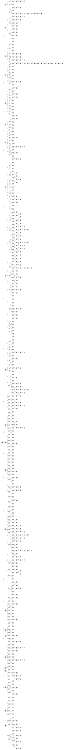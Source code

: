 digraph APTAALF {
__start0 [style = invis, shape = none, label = "", width = 0, height = 0];

rankdir=LR;
size="8,5";

s0 [style="filled", color="black", fillcolor="#ff817b" shape="circle", label="q0"];
s1 [style="filled", color="black", fillcolor="powderblue" shape="circle", label="q1"];
s2 [style="filled", color="black", fillcolor="powderblue" shape="circle", label="q2"];
s3 [style="rounded,filled", color="black", fillcolor="powderblue" shape="doublecircle", label="q3"];
s4 [style="rounded,filled", color="black", fillcolor="powderblue" shape="doublecircle", label="q4"];
s5 [style="filled", color="black", fillcolor="powderblue" shape="circle", label="q5"];
s6 [style="filled", color="black", fillcolor="powderblue" shape="circle", label="q6"];
s7 [style="rounded,filled", color="black", fillcolor="powderblue" shape="doublecircle", label="q7"];
s8 [style="rounded,filled", color="black", fillcolor="powderblue" shape="doublecircle", label="q8"];
s9 [style="rounded,filled", color="black", fillcolor="powderblue" shape="doublecircle", label="q9"];
s10 [style="rounded,filled", color="black", fillcolor="powderblue" shape="doublecircle", label="q10"];
s11 [style="rounded,filled", color="black", fillcolor="powderblue" shape="doublecircle", label="q11"];
s12 [style="filled", color="black", fillcolor="powderblue" shape="circle", label="q12"];
s13 [style="rounded,filled", color="black", fillcolor="powderblue" shape="doublecircle", label="q13"];
s14 [style="rounded,filled", color="black", fillcolor="powderblue" shape="doublecircle", label="q14"];
s15 [style="rounded,filled", color="black", fillcolor="powderblue" shape="doublecircle", label="q15"];
s16 [style="filled", color="black", fillcolor="powderblue" shape="circle", label="q16"];
s17 [style="filled", color="black", fillcolor="powderblue" shape="circle", label="q17"];
s18 [style="rounded,filled", color="black", fillcolor="powderblue" shape="doublecircle", label="q18"];
s19 [style="filled", color="black", fillcolor="powderblue" shape="circle", label="q19"];
s20 [style="filled", color="black", fillcolor="powderblue" shape="circle", label="q20"];
s21 [style="rounded,filled", color="black", fillcolor="powderblue" shape="doublecircle", label="q21"];
s22 [style="rounded,filled", color="black", fillcolor="powderblue" shape="doublecircle", label="q22"];
s23 [style="filled", color="black", fillcolor="powderblue" shape="circle", label="q23"];
s24 [style="filled", color="black", fillcolor="white" shape="circle", label="q24"];
s25 [style="filled", color="black", fillcolor="white" shape="circle", label="q25"];
s26 [style="rounded,filled", color="black", fillcolor="white" shape="doublecircle", label="q26"];
s27 [style="filled", color="black", fillcolor="white" shape="circle", label="q27"];
s28 [style="filled", color="black", fillcolor="white" shape="circle", label="q28"];
s29 [style="filled", color="black", fillcolor="white" shape="circle", label="q29"];
s30 [style="filled", color="black", fillcolor="white" shape="circle", label="q30"];
s31 [style="filled", color="black", fillcolor="white" shape="circle", label="q31"];
s32 [style="rounded,filled", color="black", fillcolor="white" shape="doublecircle", label="q32"];
s33 [style="filled", color="black", fillcolor="white" shape="circle", label="q33"];
s34 [style="filled", color="black", fillcolor="white" shape="circle", label="q34"];
s35 [style="filled", color="black", fillcolor="white" shape="circle", label="q35"];
s36 [style="filled", color="black", fillcolor="white" shape="circle", label="q36"];
s37 [style="filled", color="black", fillcolor="white" shape="circle", label="q37"];
s38 [style="filled", color="black", fillcolor="white" shape="circle", label="q38"];
s39 [style="rounded,filled", color="black", fillcolor="white" shape="doublecircle", label="q39"];
s40 [style="filled", color="black", fillcolor="white" shape="circle", label="q40"];
s41 [style="filled", color="black", fillcolor="white" shape="circle", label="q41"];
s42 [style="filled", color="black", fillcolor="white" shape="circle", label="q42"];
s43 [style="filled", color="black", fillcolor="white" shape="circle", label="q43"];
s44 [style="filled", color="black", fillcolor="white" shape="circle", label="q44"];
s45 [style="filled", color="black", fillcolor="white" shape="circle", label="q45"];
s46 [style="filled", color="black", fillcolor="white" shape="circle", label="q46"];
s47 [style="filled", color="black", fillcolor="white" shape="circle", label="q47"];
s48 [style="filled", color="black", fillcolor="white" shape="circle", label="q48"];
s49 [style="filled", color="black", fillcolor="white" shape="circle", label="q49"];
s50 [style="filled", color="black", fillcolor="white" shape="circle", label="q50"];
s51 [style="filled", color="black", fillcolor="white" shape="circle", label="q51"];
s52 [style="filled", color="black", fillcolor="white" shape="circle", label="q52"];
s53 [style="filled", color="black", fillcolor="white" shape="circle", label="q53"];
s54 [style="filled", color="black", fillcolor="white" shape="circle", label="q54"];
s55 [style="filled", color="black", fillcolor="white" shape="circle", label="q55"];
s56 [style="filled", color="black", fillcolor="white" shape="circle", label="q56"];
s57 [style="filled", color="black", fillcolor="white" shape="circle", label="q57"];
s58 [style="filled", color="black", fillcolor="white" shape="circle", label="q58"];
s59 [style="filled", color="black", fillcolor="white" shape="circle", label="q59"];
s60 [style="rounded,filled", color="black", fillcolor="white" shape="doublecircle", label="q60"];
s61 [style="filled", color="black", fillcolor="white" shape="circle", label="q61"];
s62 [style="filled", color="black", fillcolor="white" shape="circle", label="q62"];
s63 [style="filled", color="black", fillcolor="white" shape="circle", label="q63"];
s64 [style="filled", color="black", fillcolor="white" shape="circle", label="q64"];
s65 [style="filled", color="black", fillcolor="white" shape="circle", label="q65"];
s66 [style="filled", color="black", fillcolor="white" shape="circle", label="q66"];
s67 [style="filled", color="black", fillcolor="white" shape="circle", label="q67"];
s68 [style="filled", color="black", fillcolor="white" shape="circle", label="q68"];
s69 [style="filled", color="black", fillcolor="white" shape="circle", label="q69"];
s70 [style="filled", color="black", fillcolor="white" shape="circle", label="q70"];
s71 [style="filled", color="black", fillcolor="white" shape="circle", label="q71"];
s72 [style="filled", color="black", fillcolor="white" shape="circle", label="q72"];
s73 [style="filled", color="black", fillcolor="white" shape="circle", label="q73"];
s74 [style="filled", color="black", fillcolor="white" shape="circle", label="q74"];
s75 [style="filled", color="black", fillcolor="white" shape="circle", label="q75"];
s76 [style="rounded,filled", color="black", fillcolor="white" shape="doublecircle", label="q76"];
s77 [style="rounded,filled", color="black", fillcolor="white" shape="doublecircle", label="q77"];
s78 [style="filled", color="black", fillcolor="white" shape="circle", label="q78"];
s79 [style="filled", color="black", fillcolor="white" shape="circle", label="q79"];
s80 [style="rounded,filled", color="black", fillcolor="white" shape="doublecircle", label="q80"];
s81 [style="rounded,filled", color="black", fillcolor="white" shape="doublecircle", label="q81"];
s82 [style="filled", color="black", fillcolor="white" shape="circle", label="q82"];
s83 [style="filled", color="black", fillcolor="white" shape="circle", label="q83"];
s84 [style="rounded,filled", color="black", fillcolor="white" shape="doublecircle", label="q84"];
s85 [style="rounded,filled", color="black", fillcolor="white" shape="doublecircle", label="q85"];
s86 [style="filled", color="black", fillcolor="white" shape="circle", label="q86"];
s87 [style="filled", color="black", fillcolor="white" shape="circle", label="q87"];
s88 [style="rounded,filled", color="black", fillcolor="white" shape="doublecircle", label="q88"];
s89 [style="rounded,filled", color="black", fillcolor="white" shape="doublecircle", label="q89"];
s90 [style="filled", color="black", fillcolor="white" shape="circle", label="q90"];
s91 [style="filled", color="black", fillcolor="white" shape="circle", label="q91"];
s92 [style="filled", color="black", fillcolor="white" shape="circle", label="q92"];
s93 [style="filled", color="black", fillcolor="white" shape="circle", label="q93"];
s94 [style="filled", color="black", fillcolor="white" shape="circle", label="q94"];
s95 [style="filled", color="black", fillcolor="white" shape="circle", label="q95"];
s96 [style="filled", color="black", fillcolor="white" shape="circle", label="q96"];
s97 [style="rounded,filled", color="black", fillcolor="white" shape="doublecircle", label="q97"];
s98 [style="filled", color="black", fillcolor="white" shape="circle", label="q98"];
s99 [style="filled", color="black", fillcolor="white" shape="circle", label="q99"];
s100 [style="rounded,filled", color="black", fillcolor="white" shape="doublecircle", label="q100"];
s101 [style="rounded,filled", color="black", fillcolor="white" shape="doublecircle", label="q101"];
s102 [style="filled", color="black", fillcolor="white" shape="circle", label="q102"];
s103 [style="filled", color="black", fillcolor="white" shape="circle", label="q103"];
s104 [style="filled", color="black", fillcolor="white" shape="circle", label="q104"];
s105 [style="rounded,filled", color="black", fillcolor="white" shape="doublecircle", label="q105"];
s106 [style="rounded,filled", color="black", fillcolor="white" shape="doublecircle", label="q106"];
s107 [style="filled", color="black", fillcolor="white" shape="circle", label="q107"];
s108 [style="filled", color="black", fillcolor="white" shape="circle", label="q108"];
s109 [style="filled", color="black", fillcolor="white" shape="circle", label="q109"];
s110 [style="filled", color="black", fillcolor="white" shape="circle", label="q110"];
s111 [style="filled", color="black", fillcolor="white" shape="circle", label="q111"];
s112 [style="filled", color="black", fillcolor="white" shape="circle", label="q112"];
s113 [style="filled", color="black", fillcolor="white" shape="circle", label="q113"];
s114 [style="filled", color="black", fillcolor="white" shape="circle", label="q114"];
s115 [style="filled", color="black", fillcolor="white" shape="circle", label="q115"];
s116 [style="filled", color="black", fillcolor="white" shape="circle", label="q116"];
s117 [style="filled", color="black", fillcolor="white" shape="circle", label="q117"];
s118 [style="filled", color="black", fillcolor="white" shape="circle", label="q118"];
s119 [style="filled", color="black", fillcolor="white" shape="circle", label="q119"];
s120 [style="filled", color="black", fillcolor="white" shape="circle", label="q120"];
s121 [style="filled", color="black", fillcolor="white" shape="circle", label="q121"];
s122 [style="filled", color="black", fillcolor="white" shape="circle", label="q122"];
s123 [style="filled", color="black", fillcolor="white" shape="circle", label="q123"];
s124 [style="rounded,filled", color="black", fillcolor="white" shape="doublecircle", label="q124"];
s125 [style="filled", color="black", fillcolor="white" shape="circle", label="q125"];
s126 [style="filled", color="black", fillcolor="white" shape="circle", label="q126"];
s127 [style="rounded,filled", color="black", fillcolor="white" shape="doublecircle", label="q127"];
s128 [style="filled", color="black", fillcolor="white" shape="circle", label="q128"];
s129 [style="filled", color="black", fillcolor="white" shape="circle", label="q129"];
s130 [style="rounded,filled", color="black", fillcolor="white" shape="doublecircle", label="q130"];
s131 [style="rounded,filled", color="black", fillcolor="white" shape="doublecircle", label="q131"];
s132 [style="filled", color="black", fillcolor="white" shape="circle", label="q132"];
s133 [style="filled", color="black", fillcolor="white" shape="circle", label="q133"];
s134 [style="filled", color="black", fillcolor="white" shape="circle", label="q134"];
s135 [style="filled", color="black", fillcolor="white" shape="circle", label="q135"];
s136 [style="filled", color="black", fillcolor="white" shape="circle", label="q136"];
s137 [style="filled", color="black", fillcolor="white" shape="circle", label="q137"];
s138 [style="rounded,filled", color="black", fillcolor="white" shape="doublecircle", label="q138"];
s139 [style="rounded,filled", color="black", fillcolor="white" shape="doublecircle", label="q139"];
s140 [style="rounded,filled", color="black", fillcolor="white" shape="doublecircle", label="q140"];
s141 [style="filled", color="black", fillcolor="white" shape="circle", label="q141"];
s142 [style="filled", color="black", fillcolor="white" shape="circle", label="q142"];
s143 [style="filled", color="black", fillcolor="white" shape="circle", label="q143"];
s144 [style="rounded,filled", color="black", fillcolor="white" shape="doublecircle", label="q144"];
s145 [style="rounded,filled", color="black", fillcolor="white" shape="doublecircle", label="q145"];
s146 [style="filled", color="black", fillcolor="white" shape="circle", label="q146"];
s147 [style="filled", color="black", fillcolor="white" shape="circle", label="q147"];
s148 [style="filled", color="black", fillcolor="white" shape="circle", label="q148"];
s149 [style="filled", color="black", fillcolor="white" shape="circle", label="q149"];
s150 [style="rounded,filled", color="black", fillcolor="white" shape="doublecircle", label="q150"];
s151 [style="filled", color="black", fillcolor="white" shape="circle", label="q151"];
s152 [style="filled", color="black", fillcolor="white" shape="circle", label="q152"];
s153 [style="filled", color="black", fillcolor="white" shape="circle", label="q153"];
s154 [style="filled", color="black", fillcolor="white" shape="circle", label="q154"];
s155 [style="filled", color="black", fillcolor="white" shape="circle", label="q155"];
s156 [style="filled", color="black", fillcolor="white" shape="circle", label="q156"];
s157 [style="filled", color="black", fillcolor="white" shape="circle", label="q157"];
s158 [style="filled", color="black", fillcolor="white" shape="circle", label="q158"];
s159 [style="filled", color="black", fillcolor="white" shape="circle", label="q159"];
s160 [style="filled", color="black", fillcolor="white" shape="circle", label="q160"];
s161 [style="filled", color="black", fillcolor="white" shape="circle", label="q161"];
s162 [style="filled", color="black", fillcolor="white" shape="circle", label="q162"];
s163 [style="filled", color="black", fillcolor="white" shape="circle", label="q163"];
s164 [style="filled", color="black", fillcolor="white" shape="circle", label="q164"];
s165 [style="filled", color="black", fillcolor="white" shape="circle", label="q165"];
s166 [style="filled", color="black", fillcolor="white" shape="circle", label="q166"];
s167 [style="filled", color="black", fillcolor="white" shape="circle", label="q167"];
s168 [style="filled", color="black", fillcolor="white" shape="circle", label="q168"];
s169 [style="rounded,filled", color="black", fillcolor="white" shape="doublecircle", label="q169"];
s170 [style="rounded,filled", color="black", fillcolor="white" shape="doublecircle", label="q170"];
s171 [style="filled", color="black", fillcolor="white" shape="circle", label="q171"];
s172 [style="rounded,filled", color="black", fillcolor="white" shape="doublecircle", label="q172"];
s173 [style="filled", color="black", fillcolor="white" shape="circle", label="q173"];
s174 [style="rounded,filled", color="black", fillcolor="white" shape="doublecircle", label="q174"];
s175 [style="rounded,filled", color="black", fillcolor="white" shape="doublecircle", label="q175"];
s176 [style="filled", color="black", fillcolor="white" shape="circle", label="q176"];
s177 [style="filled", color="black", fillcolor="white" shape="circle", label="q177"];
s178 [style="filled", color="black", fillcolor="white" shape="circle", label="q178"];
s179 [style="rounded,filled", color="black", fillcolor="white" shape="doublecircle", label="q179"];
s180 [style="rounded,filled", color="black", fillcolor="white" shape="doublecircle", label="q180"];
s181 [style="rounded,filled", color="black", fillcolor="white" shape="doublecircle", label="q181"];
s182 [style="rounded,filled", color="black", fillcolor="white" shape="doublecircle", label="q182"];
s183 [style="rounded,filled", color="black", fillcolor="white" shape="doublecircle", label="q183"];
s184 [style="rounded,filled", color="black", fillcolor="white" shape="doublecircle", label="q184"];
s185 [style="rounded,filled", color="black", fillcolor="white" shape="doublecircle", label="q185"];
s186 [style="filled", color="black", fillcolor="white" shape="circle", label="q186"];
s187 [style="filled", color="black", fillcolor="white" shape="circle", label="q187"];
s188 [style="filled", color="black", fillcolor="white" shape="circle", label="q188"];
s189 [style="filled", color="black", fillcolor="white" shape="circle", label="q189"];
s190 [style="filled", color="black", fillcolor="white" shape="circle", label="q190"];
s191 [style="filled", color="black", fillcolor="white" shape="circle", label="q191"];
s192 [style="filled", color="black", fillcolor="white" shape="circle", label="q192"];
s193 [style="filled", color="black", fillcolor="white" shape="circle", label="q193"];
s194 [style="filled", color="black", fillcolor="white" shape="circle", label="q194"];
s195 [style="filled", color="black", fillcolor="white" shape="circle", label="q195"];
s196 [style="filled", color="black", fillcolor="white" shape="circle", label="q196"];
s197 [style="filled", color="black", fillcolor="white" shape="circle", label="q197"];
s198 [style="filled", color="black", fillcolor="white" shape="circle", label="q198"];
s199 [style="filled", color="black", fillcolor="white" shape="circle", label="q199"];
s200 [style="filled", color="black", fillcolor="white" shape="circle", label="q200"];
s201 [style="filled", color="black", fillcolor="white" shape="circle", label="q201"];
s202 [style="filled", color="black", fillcolor="white" shape="circle", label="q202"];
s203 [style="filled", color="black", fillcolor="white" shape="circle", label="q203"];
s204 [style="filled", color="black", fillcolor="white" shape="circle", label="q204"];
s205 [style="filled", color="black", fillcolor="white" shape="circle", label="q205"];
s206 [style="filled", color="black", fillcolor="white" shape="circle", label="q206"];
s207 [style="filled", color="black", fillcolor="white" shape="circle", label="q207"];
s208 [style="filled", color="black", fillcolor="white" shape="circle", label="q208"];
s209 [style="filled", color="black", fillcolor="white" shape="circle", label="q209"];
s210 [style="filled", color="black", fillcolor="white" shape="circle", label="q210"];
s211 [style="filled", color="black", fillcolor="white" shape="circle", label="q211"];
s212 [style="filled", color="black", fillcolor="white" shape="circle", label="q212"];
s213 [style="filled", color="black", fillcolor="white" shape="circle", label="q213"];
s214 [style="filled", color="black", fillcolor="white" shape="circle", label="q214"];
s215 [style="filled", color="black", fillcolor="white" shape="circle", label="q215"];
s216 [style="filled", color="black", fillcolor="white" shape="circle", label="q216"];
s217 [style="filled", color="black", fillcolor="white" shape="circle", label="q217"];
s218 [style="filled", color="black", fillcolor="white" shape="circle", label="q218"];
s219 [style="filled", color="black", fillcolor="white" shape="circle", label="q219"];
s220 [style="filled", color="black", fillcolor="white" shape="circle", label="q220"];
s221 [style="filled", color="black", fillcolor="white" shape="circle", label="q221"];
s222 [style="filled", color="black", fillcolor="white" shape="circle", label="q222"];
s223 [style="filled", color="black", fillcolor="white" shape="circle", label="q223"];
s224 [style="filled", color="black", fillcolor="white" shape="circle", label="q224"];
s225 [style="filled", color="black", fillcolor="white" shape="circle", label="q225"];
s226 [style="filled", color="black", fillcolor="white" shape="circle", label="q226"];
s227 [style="filled", color="black", fillcolor="white" shape="circle", label="q227"];
s228 [style="filled", color="black", fillcolor="white" shape="circle", label="q228"];
s229 [style="filled", color="black", fillcolor="white" shape="circle", label="q229"];
s230 [style="filled", color="black", fillcolor="white" shape="circle", label="q230"];
s231 [style="filled", color="black", fillcolor="white" shape="circle", label="q231"];
s232 [style="filled", color="black", fillcolor="white" shape="circle", label="q232"];
s233 [style="filled", color="black", fillcolor="white" shape="circle", label="q233"];
s234 [style="filled", color="black", fillcolor="white" shape="circle", label="q234"];
s235 [style="filled", color="black", fillcolor="white" shape="circle", label="q235"];
s236 [style="filled", color="black", fillcolor="white" shape="circle", label="q236"];
s237 [style="filled", color="black", fillcolor="white" shape="circle", label="q237"];
s238 [style="filled", color="black", fillcolor="white" shape="circle", label="q238"];
s239 [style="filled", color="black", fillcolor="white" shape="circle", label="q239"];
s240 [style="filled", color="black", fillcolor="white" shape="circle", label="q240"];
s241 [style="filled", color="black", fillcolor="white" shape="circle", label="q241"];
s242 [style="filled", color="black", fillcolor="white" shape="circle", label="q242"];
s243 [style="filled", color="black", fillcolor="white" shape="circle", label="q243"];
s244 [style="filled", color="black", fillcolor="white" shape="circle", label="q244"];
s245 [style="filled", color="black", fillcolor="white" shape="circle", label="q245"];
s246 [style="filled", color="black", fillcolor="white" shape="circle", label="q246"];
s247 [style="filled", color="black", fillcolor="white" shape="circle", label="q247"];
s248 [style="filled", color="black", fillcolor="white" shape="circle", label="q248"];
s249 [style="filled", color="black", fillcolor="white" shape="circle", label="q249"];
s250 [style="filled", color="black", fillcolor="white" shape="circle", label="q250"];
s251 [style="filled", color="black", fillcolor="white" shape="circle", label="q251"];
s252 [style="rounded,filled", color="black", fillcolor="white" shape="doublecircle", label="q252"];
s253 [style="rounded,filled", color="black", fillcolor="white" shape="doublecircle", label="q253"];
s254 [style="filled", color="black", fillcolor="white" shape="circle", label="q254"];
s255 [style="filled", color="black", fillcolor="white" shape="circle", label="q255"];
s256 [style="filled", color="black", fillcolor="white" shape="circle", label="q256"];
s257 [style="filled", color="black", fillcolor="white" shape="circle", label="q257"];
s258 [style="filled", color="black", fillcolor="white" shape="circle", label="q258"];
s259 [style="filled", color="black", fillcolor="white" shape="circle", label="q259"];
s260 [style="filled", color="black", fillcolor="white" shape="circle", label="q260"];
s261 [style="filled", color="black", fillcolor="white" shape="circle", label="q261"];
s262 [style="filled", color="black", fillcolor="white" shape="circle", label="q262"];
s263 [style="filled", color="black", fillcolor="white" shape="circle", label="q263"];
s264 [style="filled", color="black", fillcolor="white" shape="circle", label="q264"];
s265 [style="filled", color="black", fillcolor="white" shape="circle", label="q265"];
s266 [style="filled", color="black", fillcolor="white" shape="circle", label="q266"];
s267 [style="filled", color="black", fillcolor="white" shape="circle", label="q267"];
s268 [style="filled", color="black", fillcolor="white" shape="circle", label="q268"];
s269 [style="filled", color="black", fillcolor="white" shape="circle", label="q269"];
s270 [style="filled", color="black", fillcolor="white" shape="circle", label="q270"];
s271 [style="filled", color="black", fillcolor="white" shape="circle", label="q271"];
s272 [style="filled", color="black", fillcolor="white" shape="circle", label="q272"];
s273 [style="filled", color="black", fillcolor="white" shape="circle", label="q273"];
s274 [style="filled", color="black", fillcolor="white" shape="circle", label="q274"];
s275 [style="filled", color="black", fillcolor="white" shape="circle", label="q275"];
s276 [style="filled", color="black", fillcolor="white" shape="circle", label="q276"];
s277 [style="filled", color="black", fillcolor="white" shape="circle", label="q277"];
s278 [style="filled", color="black", fillcolor="white" shape="circle", label="q278"];
s279 [style="filled", color="black", fillcolor="white" shape="circle", label="q279"];
s280 [style="filled", color="black", fillcolor="white" shape="circle", label="q280"];
s281 [style="filled", color="black", fillcolor="white" shape="circle", label="q281"];
s282 [style="rounded,filled", color="black", fillcolor="white" shape="doublecircle", label="q282"];
s283 [style="rounded,filled", color="black", fillcolor="white" shape="doublecircle", label="q283"];
s284 [style="filled", color="black", fillcolor="white" shape="circle", label="q284"];
s285 [style="filled", color="black", fillcolor="white" shape="circle", label="q285"];
s286 [style="filled", color="black", fillcolor="white" shape="circle", label="q286"];
s287 [style="filled", color="black", fillcolor="white" shape="circle", label="q287"];
s288 [style="rounded,filled", color="black", fillcolor="white" shape="doublecircle", label="q288"];
s289 [style="filled", color="black", fillcolor="white" shape="circle", label="q289"];
s290 [style="filled", color="black", fillcolor="white" shape="circle", label="q290"];
s291 [style="filled", color="black", fillcolor="white" shape="circle", label="q291"];
s292 [style="filled", color="black", fillcolor="white" shape="circle", label="q292"];
s293 [style="filled", color="black", fillcolor="white" shape="circle", label="q293"];
s294 [style="filled", color="black", fillcolor="white" shape="circle", label="q294"];
s295 [style="filled", color="black", fillcolor="white" shape="circle", label="q295"];
s296 [style="filled", color="black", fillcolor="white" shape="circle", label="q296"];
s297 [style="filled", color="black", fillcolor="white" shape="circle", label="q297"];
s298 [style="filled", color="black", fillcolor="white" shape="circle", label="q298"];
s299 [style="filled", color="black", fillcolor="white" shape="circle", label="q299"];
s300 [style="filled", color="black", fillcolor="white" shape="circle", label="q300"];
s301 [style="filled", color="black", fillcolor="white" shape="circle", label="q301"];
s302 [style="filled", color="black", fillcolor="white" shape="circle", label="q302"];
s303 [style="rounded,filled", color="black", fillcolor="white" shape="doublecircle", label="q303"];
s304 [style="filled", color="black", fillcolor="white" shape="circle", label="q304"];
s305 [style="filled", color="black", fillcolor="white" shape="circle", label="q305"];
s306 [style="filled", color="black", fillcolor="white" shape="circle", label="q306"];
s307 [style="filled", color="black", fillcolor="white" shape="circle", label="q307"];
s308 [style="filled", color="black", fillcolor="white" shape="circle", label="q308"];
s309 [style="filled", color="black", fillcolor="white" shape="circle", label="q309"];
s310 [style="filled", color="black", fillcolor="white" shape="circle", label="q310"];
s311 [style="filled", color="black", fillcolor="white" shape="circle", label="q311"];
s312 [style="filled", color="black", fillcolor="white" shape="circle", label="q312"];
s313 [style="filled", color="black", fillcolor="white" shape="circle", label="q313"];
s314 [style="rounded,filled", color="black", fillcolor="white" shape="doublecircle", label="q314"];
s315 [style="filled", color="black", fillcolor="white" shape="circle", label="q315"];
s316 [style="filled", color="black", fillcolor="white" shape="circle", label="q316"];
s317 [style="filled", color="black", fillcolor="white" shape="circle", label="q317"];
s318 [style="rounded,filled", color="black", fillcolor="white" shape="doublecircle", label="q318"];
s319 [style="rounded,filled", color="black", fillcolor="white" shape="doublecircle", label="q319"];
s320 [style="filled", color="black", fillcolor="white" shape="circle", label="q320"];
s321 [style="filled", color="black", fillcolor="white" shape="circle", label="q321"];
s322 [style="filled", color="black", fillcolor="white" shape="circle", label="q322"];
s323 [style="rounded,filled", color="black", fillcolor="white" shape="doublecircle", label="q323"];
s324 [style="filled", color="black", fillcolor="white" shape="circle", label="q324"];
s325 [style="filled", color="black", fillcolor="white" shape="circle", label="q325"];
s326 [style="filled", color="black", fillcolor="white" shape="circle", label="q326"];
s327 [style="filled", color="black", fillcolor="white" shape="circle", label="q327"];
s328 [style="filled", color="black", fillcolor="white" shape="circle", label="q328"];
s329 [style="filled", color="black", fillcolor="white" shape="circle", label="q329"];
s330 [style="filled", color="black", fillcolor="white" shape="circle", label="q330"];
s331 [style="filled", color="black", fillcolor="white" shape="circle", label="q331"];
s332 [style="filled", color="black", fillcolor="white" shape="circle", label="q332"];
s333 [style="filled", color="black", fillcolor="white" shape="circle", label="q333"];
s334 [style="filled", color="black", fillcolor="white" shape="circle", label="q334"];
s335 [style="filled", color="black", fillcolor="white" shape="circle", label="q335"];
s336 [style="filled", color="black", fillcolor="white" shape="circle", label="q336"];
s337 [style="filled", color="black", fillcolor="white" shape="circle", label="q337"];
s338 [style="filled", color="black", fillcolor="white" shape="circle", label="q338"];
s339 [style="filled", color="black", fillcolor="white" shape="circle", label="q339"];
s340 [style="filled", color="black", fillcolor="white" shape="circle", label="q340"];
s341 [style="rounded,filled", color="black", fillcolor="white" shape="doublecircle", label="q341"];
s342 [style="filled", color="black", fillcolor="white" shape="circle", label="q342"];
s343 [style="filled", color="black", fillcolor="white" shape="circle", label="q343"];
s344 [style="rounded,filled", color="black", fillcolor="white" shape="doublecircle", label="q344"];
s345 [style="rounded,filled", color="black", fillcolor="white" shape="doublecircle", label="q345"];
s346 [style="rounded,filled", color="black", fillcolor="white" shape="doublecircle", label="q346"];
s347 [style="rounded,filled", color="black", fillcolor="white" shape="doublecircle", label="q347"];
s348 [style="filled", color="black", fillcolor="white" shape="circle", label="q348"];
s349 [style="filled", color="black", fillcolor="white" shape="circle", label="q349"];
s350 [style="filled", color="black", fillcolor="white" shape="circle", label="q350"];
s351 [style="filled", color="black", fillcolor="white" shape="circle", label="q351"];
s352 [style="filled", color="black", fillcolor="white" shape="circle", label="q352"];
s353 [style="filled", color="black", fillcolor="white" shape="circle", label="q353"];
s354 [style="filled", color="black", fillcolor="white" shape="circle", label="q354"];
s355 [style="filled", color="black", fillcolor="white" shape="circle", label="q355"];
s356 [style="rounded,filled", color="black", fillcolor="white" shape="doublecircle", label="q356"];
s357 [style="filled", color="black", fillcolor="white" shape="circle", label="q357"];
s358 [style="filled", color="black", fillcolor="white" shape="circle", label="q358"];
s359 [style="filled", color="black", fillcolor="white" shape="circle", label="q359"];
s360 [style="filled", color="black", fillcolor="white" shape="circle", label="q360"];
s361 [style="filled", color="black", fillcolor="white" shape="circle", label="q361"];
s362 [style="filled", color="black", fillcolor="white" shape="circle", label="q362"];
s363 [style="filled", color="black", fillcolor="white" shape="circle", label="q363"];
s364 [style="rounded,filled", color="black", fillcolor="white" shape="doublecircle", label="q364"];
s365 [style="filled", color="black", fillcolor="white" shape="circle", label="q365"];
s366 [style="filled", color="black", fillcolor="white" shape="circle", label="q366"];
s367 [style="filled", color="black", fillcolor="white" shape="circle", label="q367"];
s368 [style="filled", color="black", fillcolor="white" shape="circle", label="q368"];
s369 [style="filled", color="black", fillcolor="white" shape="circle", label="q369"];
s370 [style="rounded,filled", color="black", fillcolor="white" shape="doublecircle", label="q370"];
s371 [style="filled", color="black", fillcolor="white" shape="circle", label="q371"];
s372 [style="filled", color="black", fillcolor="white" shape="circle", label="q372"];
s373 [style="rounded,filled", color="black", fillcolor="white" shape="doublecircle", label="q373"];
s374 [style="filled", color="black", fillcolor="white" shape="circle", label="q374"];
s375 [style="filled", color="black", fillcolor="white" shape="circle", label="q375"];
s376 [style="filled", color="black", fillcolor="white" shape="circle", label="q376"];
s377 [style="filled", color="black", fillcolor="white" shape="circle", label="q377"];
s378 [style="rounded,filled", color="black", fillcolor="white" shape="doublecircle", label="q378"];
s379 [style="filled", color="black", fillcolor="white" shape="circle", label="q379"];
s380 [style="filled", color="black", fillcolor="white" shape="circle", label="q380"];
s381 [style="filled", color="black", fillcolor="white" shape="circle", label="q381"];
s382 [style="filled", color="black", fillcolor="white" shape="circle", label="q382"];
s383 [style="filled", color="black", fillcolor="white" shape="circle", label="q383"];
s384 [style="filled", color="black", fillcolor="white" shape="circle", label="q384"];
s385 [style="filled", color="black", fillcolor="white" shape="circle", label="q385"];
s386 [style="rounded,filled", color="black", fillcolor="white" shape="doublecircle", label="q386"];
s387 [style="filled", color="black", fillcolor="white" shape="circle", label="q387"];
s388 [style="filled", color="black", fillcolor="white" shape="circle", label="q388"];
s389 [style="filled", color="black", fillcolor="white" shape="circle", label="q389"];
s390 [style="filled", color="black", fillcolor="white" shape="circle", label="q390"];
s391 [style="filled", color="black", fillcolor="white" shape="circle", label="q391"];
s392 [style="filled", color="black", fillcolor="white" shape="circle", label="q392"];
s393 [style="filled", color="black", fillcolor="white" shape="circle", label="q393"];
s394 [style="filled", color="black", fillcolor="white" shape="circle", label="q394"];
s395 [style="filled", color="black", fillcolor="white" shape="circle", label="q395"];
s396 [style="filled", color="black", fillcolor="white" shape="circle", label="q396"];
s397 [style="filled", color="black", fillcolor="white" shape="circle", label="q397"];
s398 [style="filled", color="black", fillcolor="white" shape="circle", label="q398"];
s399 [style="rounded,filled", color="black", fillcolor="white" shape="doublecircle", label="q399"];
s400 [style="filled", color="black", fillcolor="white" shape="circle", label="q400"];
s401 [style="filled", color="black", fillcolor="white" shape="circle", label="q401"];
s402 [style="filled", color="black", fillcolor="white" shape="circle", label="q402"];
s403 [style="filled", color="black", fillcolor="white" shape="circle", label="q403"];
s404 [style="rounded,filled", color="black", fillcolor="white" shape="doublecircle", label="q404"];
s405 [style="filled", color="black", fillcolor="white" shape="circle", label="q405"];
s406 [style="rounded,filled", color="black", fillcolor="white" shape="doublecircle", label="q406"];
s407 [style="rounded,filled", color="black", fillcolor="white" shape="doublecircle", label="q407"];
s408 [style="filled", color="black", fillcolor="white" shape="circle", label="q408"];
s409 [style="rounded,filled", color="black", fillcolor="white" shape="doublecircle", label="q409"];
s410 [style="rounded,filled", color="black", fillcolor="white" shape="doublecircle", label="q410"];
s411 [style="rounded,filled", color="black", fillcolor="white" shape="doublecircle", label="q411"];
s412 [style="rounded,filled", color="black", fillcolor="white" shape="doublecircle", label="q412"];
s413 [style="rounded,filled", color="black", fillcolor="white" shape="doublecircle", label="q413"];
s414 [style="rounded,filled", color="black", fillcolor="white" shape="doublecircle", label="q414"];
s415 [style="rounded,filled", color="black", fillcolor="white" shape="doublecircle", label="q415"];
s416 [style="rounded,filled", color="black", fillcolor="white" shape="doublecircle", label="q416"];
s417 [style="rounded,filled", color="black", fillcolor="white" shape="doublecircle", label="q417"];
s418 [style="filled", color="black", fillcolor="white" shape="circle", label="q418"];
s419 [style="rounded,filled", color="black", fillcolor="white" shape="doublecircle", label="q419"];
s420 [style="rounded,filled", color="black", fillcolor="white" shape="doublecircle", label="q420"];
s421 [style="rounded,filled", color="black", fillcolor="white" shape="doublecircle", label="q421"];
s422 [style="rounded,filled", color="black", fillcolor="white" shape="doublecircle", label="q422"];
s423 [style="filled", color="black", fillcolor="white" shape="circle", label="q423"];
s424 [style="filled", color="black", fillcolor="white" shape="circle", label="q424"];
s425 [style="filled", color="black", fillcolor="white" shape="circle", label="q425"];
s426 [style="filled", color="black", fillcolor="white" shape="circle", label="q426"];
s427 [style="filled", color="black", fillcolor="white" shape="circle", label="q427"];
s428 [style="filled", color="black", fillcolor="white" shape="circle", label="q428"];
s429 [style="filled", color="black", fillcolor="white" shape="circle", label="q429"];
s430 [style="filled", color="black", fillcolor="white" shape="circle", label="q430"];
s431 [style="filled", color="black", fillcolor="white" shape="circle", label="q431"];
s432 [style="filled", color="black", fillcolor="white" shape="circle", label="q432"];
s433 [style="filled", color="black", fillcolor="white" shape="circle", label="q433"];
s434 [style="filled", color="black", fillcolor="white" shape="circle", label="q434"];
s435 [style="filled", color="black", fillcolor="white" shape="circle", label="q435"];
s436 [style="filled", color="black", fillcolor="white" shape="circle", label="q436"];
s437 [style="filled", color="black", fillcolor="white" shape="circle", label="q437"];
s438 [style="filled", color="black", fillcolor="white" shape="circle", label="q438"];
s439 [style="filled", color="black", fillcolor="white" shape="circle", label="q439"];
s440 [style="filled", color="black", fillcolor="white" shape="circle", label="q440"];
s441 [style="filled", color="black", fillcolor="white" shape="circle", label="q441"];
s442 [style="filled", color="black", fillcolor="white" shape="circle", label="q442"];
s443 [style="filled", color="black", fillcolor="white" shape="circle", label="q443"];
s444 [style="filled", color="black", fillcolor="white" shape="circle", label="q444"];
s445 [style="filled", color="black", fillcolor="white" shape="circle", label="q445"];
s446 [style="filled", color="black", fillcolor="white" shape="circle", label="q446"];
s447 [style="filled", color="black", fillcolor="white" shape="circle", label="q447"];
s448 [style="filled", color="black", fillcolor="white" shape="circle", label="q448"];
s449 [style="filled", color="black", fillcolor="white" shape="circle", label="q449"];
s450 [style="filled", color="black", fillcolor="white" shape="circle", label="q450"];
s451 [style="filled", color="black", fillcolor="white" shape="circle", label="q451"];
s452 [style="filled", color="black", fillcolor="white" shape="circle", label="q452"];
s453 [style="filled", color="black", fillcolor="white" shape="circle", label="q453"];
s454 [style="rounded,filled", color="black", fillcolor="white" shape="doublecircle", label="q454"];
s455 [style="filled", color="black", fillcolor="white" shape="circle", label="q455"];
s456 [style="filled", color="black", fillcolor="white" shape="circle", label="q456"];
s457 [style="filled", color="black", fillcolor="white" shape="circle", label="q457"];
s458 [style="filled", color="black", fillcolor="white" shape="circle", label="q458"];
s459 [style="filled", color="black", fillcolor="white" shape="circle", label="q459"];
s460 [style="filled", color="black", fillcolor="white" shape="circle", label="q460"];
s461 [style="filled", color="black", fillcolor="white" shape="circle", label="q461"];
s462 [style="rounded,filled", color="black", fillcolor="white" shape="doublecircle", label="q462"];
s463 [style="filled", color="black", fillcolor="white" shape="circle", label="q463"];
s464 [style="filled", color="black", fillcolor="white" shape="circle", label="q464"];
s465 [style="rounded,filled", color="black", fillcolor="white" shape="doublecircle", label="q465"];
s466 [style="rounded,filled", color="black", fillcolor="white" shape="doublecircle", label="q466"];
s467 [style="rounded,filled", color="black", fillcolor="white" shape="doublecircle", label="q467"];
s468 [style="filled", color="black", fillcolor="white" shape="circle", label="q468"];
s469 [style="filled", color="black", fillcolor="white" shape="circle", label="q469"];
s470 [style="filled", color="black", fillcolor="white" shape="circle", label="q470"];
s471 [style="filled", color="black", fillcolor="white" shape="circle", label="q471"];
s472 [style="filled", color="black", fillcolor="white" shape="circle", label="q472"];
s473 [style="filled", color="black", fillcolor="white" shape="circle", label="q473"];
s474 [style="filled", color="black", fillcolor="white" shape="circle", label="q474"];
s475 [style="filled", color="black", fillcolor="white" shape="circle", label="q475"];
s476 [style="filled", color="black", fillcolor="white" shape="circle", label="q476"];
s477 [style="filled", color="black", fillcolor="white" shape="circle", label="q477"];
s478 [style="rounded,filled", color="black", fillcolor="white" shape="doublecircle", label="q478"];
s479 [style="rounded,filled", color="black", fillcolor="white" shape="doublecircle", label="q479"];
s480 [style="filled", color="black", fillcolor="white" shape="circle", label="q480"];
s481 [style="filled", color="black", fillcolor="white" shape="circle", label="q481"];
s482 [style="filled", color="black", fillcolor="white" shape="circle", label="q482"];
s483 [style="rounded,filled", color="black", fillcolor="white" shape="doublecircle", label="q483"];
s484 [style="filled", color="black", fillcolor="white" shape="circle", label="q484"];
s485 [style="filled", color="black", fillcolor="white" shape="circle", label="q485"];
s486 [style="filled", color="black", fillcolor="white" shape="circle", label="q486"];
s487 [style="filled", color="black", fillcolor="white" shape="circle", label="q487"];
s488 [style="filled", color="black", fillcolor="white" shape="circle", label="q488"];
s489 [style="filled", color="black", fillcolor="white" shape="circle", label="q489"];
s490 [style="filled", color="black", fillcolor="white" shape="circle", label="q490"];
s491 [style="filled", color="black", fillcolor="white" shape="circle", label="q491"];
s492 [style="filled", color="black", fillcolor="white" shape="circle", label="q492"];
s493 [style="rounded,filled", color="black", fillcolor="white" shape="doublecircle", label="q493"];
s494 [style="filled", color="black", fillcolor="white" shape="circle", label="q494"];
s495 [style="filled", color="black", fillcolor="white" shape="circle", label="q495"];
s496 [style="filled", color="black", fillcolor="white" shape="circle", label="q496"];
s497 [style="filled", color="black", fillcolor="white" shape="circle", label="q497"];
s498 [style="filled", color="black", fillcolor="white" shape="circle", label="q498"];
s499 [style="filled", color="black", fillcolor="white" shape="circle", label="q499"];
s500 [style="rounded,filled", color="black", fillcolor="white" shape="doublecircle", label="q500"];
s501 [style="filled", color="black", fillcolor="white" shape="circle", label="q501"];
s502 [style="filled", color="black", fillcolor="white" shape="circle", label="q502"];
s503 [style="filled", color="black", fillcolor="white" shape="circle", label="q503"];
s504 [style="filled", color="black", fillcolor="white" shape="circle", label="q504"];
s505 [style="rounded,filled", color="black", fillcolor="white" shape="doublecircle", label="q505"];
s506 [style="filled", color="black", fillcolor="white" shape="circle", label="q506"];
s507 [style="filled", color="black", fillcolor="white" shape="circle", label="q507"];
s508 [style="filled", color="black", fillcolor="white" shape="circle", label="q508"];
s509 [style="filled", color="black", fillcolor="white" shape="circle", label="q509"];
s510 [style="filled", color="black", fillcolor="white" shape="circle", label="q510"];
s511 [style="filled", color="black", fillcolor="white" shape="circle", label="q511"];
s512 [style="filled", color="black", fillcolor="white" shape="circle", label="q512"];
s513 [style="filled", color="black", fillcolor="white" shape="circle", label="q513"];
s514 [style="filled", color="black", fillcolor="white" shape="circle", label="q514"];
s515 [style="filled", color="black", fillcolor="white" shape="circle", label="q515"];
s516 [style="filled", color="black", fillcolor="white" shape="circle", label="q516"];
s517 [style="rounded,filled", color="black", fillcolor="white" shape="doublecircle", label="q517"];
s518 [style="filled", color="black", fillcolor="white" shape="circle", label="q518"];
s519 [style="filled", color="black", fillcolor="white" shape="circle", label="q519"];
s520 [style="filled", color="black", fillcolor="white" shape="circle", label="q520"];
s521 [style="filled", color="black", fillcolor="white" shape="circle", label="q521"];
s522 [style="filled", color="black", fillcolor="white" shape="circle", label="q522"];
s523 [style="filled", color="black", fillcolor="white" shape="circle", label="q523"];
s524 [style="filled", color="black", fillcolor="white" shape="circle", label="q524"];
s525 [style="rounded,filled", color="black", fillcolor="white" shape="doublecircle", label="q525"];
s526 [style="filled", color="black", fillcolor="white" shape="circle", label="q526"];
s527 [style="filled", color="black", fillcolor="white" shape="circle", label="q527"];
s528 [style="filled", color="black", fillcolor="white" shape="circle", label="q528"];
s529 [style="rounded,filled", color="black", fillcolor="white" shape="doublecircle", label="q529"];
s530 [style="filled", color="black", fillcolor="white" shape="circle", label="q530"];
s531 [style="filled", color="black", fillcolor="white" shape="circle", label="q531"];
s532 [style="filled", color="black", fillcolor="white" shape="circle", label="q532"];
s533 [style="filled", color="black", fillcolor="white" shape="circle", label="q533"];
s534 [style="filled", color="black", fillcolor="white" shape="circle", label="q534"];
s535 [style="filled", color="black", fillcolor="white" shape="circle", label="q535"];
s536 [style="filled", color="black", fillcolor="white" shape="circle", label="q536"];
s537 [style="filled", color="black", fillcolor="white" shape="circle", label="q537"];
s538 [style="rounded,filled", color="black", fillcolor="white" shape="doublecircle", label="q538"];
s539 [style="rounded,filled", color="black", fillcolor="white" shape="doublecircle", label="q539"];
s540 [style="rounded,filled", color="black", fillcolor="white" shape="doublecircle", label="q540"];
s541 [style="rounded,filled", color="black", fillcolor="white" shape="doublecircle", label="q541"];
s542 [style="rounded,filled", color="black", fillcolor="white" shape="doublecircle", label="q542"];
s543 [style="filled", color="black", fillcolor="white" shape="circle", label="q543"];
s544 [style="filled", color="black", fillcolor="white" shape="circle", label="q544"];
s545 [style="filled", color="black", fillcolor="white" shape="circle", label="q545"];
s546 [style="rounded,filled", color="black", fillcolor="white" shape="doublecircle", label="q546"];
s547 [style="filled", color="black", fillcolor="white" shape="circle", label="q547"];
s548 [style="rounded,filled", color="black", fillcolor="white" shape="doublecircle", label="q548"];
s549 [style="rounded,filled", color="black", fillcolor="white" shape="doublecircle", label="q549"];
s550 [style="filled", color="black", fillcolor="white" shape="circle", label="q550"];
s551 [style="filled", color="black", fillcolor="white" shape="circle", label="q551"];
s552 [style="filled", color="black", fillcolor="white" shape="circle", label="q552"];
s553 [style="filled", color="black", fillcolor="white" shape="circle", label="q553"];
s554 [style="filled", color="black", fillcolor="white" shape="circle", label="q554"];
s555 [style="filled", color="black", fillcolor="white" shape="circle", label="q555"];
s556 [style="filled", color="black", fillcolor="white" shape="circle", label="q556"];
s557 [style="filled", color="black", fillcolor="white" shape="circle", label="q557"];
s558 [style="filled", color="black", fillcolor="white" shape="circle", label="q558"];
s559 [style="filled", color="black", fillcolor="white" shape="circle", label="q559"];
s560 [style="filled", color="black", fillcolor="white" shape="circle", label="q560"];
s561 [style="rounded,filled", color="black", fillcolor="white" shape="doublecircle", label="q561"];
s562 [style="filled", color="black", fillcolor="white" shape="circle", label="q562"];
s563 [style="rounded,filled", color="black", fillcolor="white" shape="doublecircle", label="q563"];
s564 [style="filled", color="black", fillcolor="white" shape="circle", label="q564"];
s565 [style="filled", color="black", fillcolor="white" shape="circle", label="q565"];
s566 [style="rounded,filled", color="black", fillcolor="white" shape="doublecircle", label="q566"];
s567 [style="filled", color="black", fillcolor="white" shape="circle", label="q567"];
s568 [style="filled", color="black", fillcolor="white" shape="circle", label="q568"];
s569 [style="filled", color="black", fillcolor="white" shape="circle", label="q569"];
s570 [style="filled", color="black", fillcolor="white" shape="circle", label="q570"];
s571 [style="rounded,filled", color="black", fillcolor="white" shape="doublecircle", label="q571"];
s572 [style="rounded,filled", color="black", fillcolor="white" shape="doublecircle", label="q572"];
s573 [style="filled", color="black", fillcolor="white" shape="circle", label="q573"];
s574 [style="filled", color="black", fillcolor="white" shape="circle", label="q574"];
s575 [style="filled", color="black", fillcolor="white" shape="circle", label="q575"];
s576 [style="filled", color="black", fillcolor="white" shape="circle", label="q576"];
s577 [style="rounded,filled", color="black", fillcolor="white" shape="doublecircle", label="q577"];
s578 [style="rounded,filled", color="black", fillcolor="white" shape="doublecircle", label="q578"];
s579 [style="rounded,filled", color="black", fillcolor="white" shape="doublecircle", label="q579"];
s580 [style="filled", color="black", fillcolor="white" shape="circle", label="q580"];
s581 [style="filled", color="black", fillcolor="white" shape="circle", label="q581"];
s582 [style="filled", color="black", fillcolor="white" shape="circle", label="q582"];
s583 [style="rounded,filled", color="black", fillcolor="white" shape="doublecircle", label="q583"];
s584 [style="filled", color="black", fillcolor="white" shape="circle", label="q584"];
s585 [style="filled", color="black", fillcolor="white" shape="circle", label="q585"];
s586 [style="filled", color="black", fillcolor="white" shape="circle", label="q586"];
s587 [style="filled", color="black", fillcolor="white" shape="circle", label="q587"];
s588 [style="filled", color="black", fillcolor="white" shape="circle", label="q588"];
s589 [style="filled", color="black", fillcolor="white" shape="circle", label="q589"];
s590 [style="filled", color="black", fillcolor="white" shape="circle", label="q590"];
s591 [style="filled", color="black", fillcolor="white" shape="circle", label="q591"];
s592 [style="filled", color="black", fillcolor="white" shape="circle", label="q592"];
s593 [style="filled", color="black", fillcolor="white" shape="circle", label="q593"];
s594 [style="filled", color="black", fillcolor="white" shape="circle", label="q594"];
s595 [style="filled", color="black", fillcolor="white" shape="circle", label="q595"];
s596 [style="filled", color="black", fillcolor="white" shape="circle", label="q596"];
s597 [style="filled", color="black", fillcolor="white" shape="circle", label="q597"];
s598 [style="filled", color="black", fillcolor="white" shape="circle", label="q598"];
s599 [style="filled", color="black", fillcolor="white" shape="circle", label="q599"];
s600 [style="filled", color="black", fillcolor="white" shape="circle", label="q600"];
s601 [style="filled", color="black", fillcolor="white" shape="circle", label="q601"];
s602 [style="filled", color="black", fillcolor="white" shape="circle", label="q602"];
s603 [style="filled", color="black", fillcolor="white" shape="circle", label="q603"];
s604 [style="filled", color="black", fillcolor="white" shape="circle", label="q604"];
s605 [style="filled", color="black", fillcolor="white" shape="circle", label="q605"];
s606 [style="filled", color="black", fillcolor="white" shape="circle", label="q606"];
s607 [style="filled", color="black", fillcolor="white" shape="circle", label="q607"];
s608 [style="filled", color="black", fillcolor="white" shape="circle", label="q608"];
s609 [style="filled", color="black", fillcolor="white" shape="circle", label="q609"];
s610 [style="filled", color="black", fillcolor="white" shape="circle", label="q610"];
s611 [style="filled", color="black", fillcolor="white" shape="circle", label="q611"];
s612 [style="filled", color="black", fillcolor="white" shape="circle", label="q612"];
s613 [style="filled", color="black", fillcolor="white" shape="circle", label="q613"];
s614 [style="rounded,filled", color="black", fillcolor="white" shape="doublecircle", label="q614"];
s615 [style="rounded,filled", color="black", fillcolor="white" shape="doublecircle", label="q615"];
s616 [style="rounded,filled", color="black", fillcolor="white" shape="doublecircle", label="q616"];
s617 [style="rounded,filled", color="black", fillcolor="white" shape="doublecircle", label="q617"];
s618 [style="rounded,filled", color="black", fillcolor="white" shape="doublecircle", label="q618"];
s619 [style="filled", color="black", fillcolor="white" shape="circle", label="q619"];
s620 [style="filled", color="black", fillcolor="white" shape="circle", label="q620"];
s621 [style="filled", color="black", fillcolor="white" shape="circle", label="q621"];
s622 [style="rounded,filled", color="black", fillcolor="white" shape="doublecircle", label="q622"];
s623 [style="filled", color="black", fillcolor="white" shape="circle", label="q623"];
s624 [style="filled", color="black", fillcolor="white" shape="circle", label="q624"];
s625 [style="filled", color="black", fillcolor="white" shape="circle", label="q625"];
s626 [style="filled", color="black", fillcolor="white" shape="circle", label="q626"];
s627 [style="filled", color="black", fillcolor="white" shape="circle", label="q627"];
s628 [style="filled", color="black", fillcolor="white" shape="circle", label="q628"];
s629 [style="filled", color="black", fillcolor="white" shape="circle", label="q629"];
s630 [style="filled", color="black", fillcolor="white" shape="circle", label="q630"];
s631 [style="filled", color="black", fillcolor="white" shape="circle", label="q631"];
s632 [style="filled", color="black", fillcolor="white" shape="circle", label="q632"];
s633 [style="filled", color="black", fillcolor="white" shape="circle", label="q633"];
s634 [style="filled", color="black", fillcolor="white" shape="circle", label="q634"];
s635 [style="filled", color="black", fillcolor="white" shape="circle", label="q635"];
s636 [style="filled", color="black", fillcolor="white" shape="circle", label="q636"];
s637 [style="filled", color="black", fillcolor="white" shape="circle", label="q637"];
s638 [style="filled", color="black", fillcolor="white" shape="circle", label="q638"];
s639 [style="filled", color="black", fillcolor="white" shape="circle", label="q639"];
s640 [style="filled", color="black", fillcolor="white" shape="circle", label="q640"];
s641 [style="filled", color="black", fillcolor="white" shape="circle", label="q641"];
s642 [style="filled", color="black", fillcolor="white" shape="circle", label="q642"];
s643 [style="filled", color="black", fillcolor="white" shape="circle", label="q643"];
s644 [style="filled", color="black", fillcolor="white" shape="circle", label="q644"];
s645 [style="filled", color="black", fillcolor="white" shape="circle", label="q645"];
s646 [style="filled", color="black", fillcolor="white" shape="circle", label="q646"];
s647 [style="filled", color="black", fillcolor="white" shape="circle", label="q647"];
s648 [style="filled", color="black", fillcolor="white" shape="circle", label="q648"];
s649 [style="filled", color="black", fillcolor="white" shape="circle", label="q649"];
s650 [style="filled", color="black", fillcolor="white" shape="circle", label="q650"];
s651 [style="filled", color="black", fillcolor="white" shape="circle", label="q651"];
s652 [style="filled", color="black", fillcolor="white" shape="circle", label="q652"];
s653 [style="filled", color="black", fillcolor="white" shape="circle", label="q653"];
s654 [style="filled", color="black", fillcolor="white" shape="circle", label="q654"];
s655 [style="filled", color="black", fillcolor="white" shape="circle", label="q655"];
s656 [style="filled", color="black", fillcolor="white" shape="circle", label="q656"];
s657 [style="filled", color="black", fillcolor="white" shape="circle", label="q657"];
s658 [style="filled", color="black", fillcolor="white" shape="circle", label="q658"];
s659 [style="filled", color="black", fillcolor="white" shape="circle", label="q659"];
s660 [style="filled", color="black", fillcolor="white" shape="circle", label="q660"];
s661 [style="filled", color="black", fillcolor="white" shape="circle", label="q661"];
s662 [style="filled", color="black", fillcolor="white" shape="circle", label="q662"];
s663 [style="filled", color="black", fillcolor="white" shape="circle", label="q663"];
s664 [style="filled", color="black", fillcolor="white" shape="circle", label="q664"];
s665 [style="filled", color="black", fillcolor="white" shape="circle", label="q665"];
s666 [style="rounded,filled", color="black", fillcolor="white" shape="doublecircle", label="q666"];
subgraph cluster_main { 
	graph [pad=".75", ranksep="0.15", nodesep="0.15"];
	 style=invis; 
	__start0 -> s0 [penwidth=2];
}
s0 -> s1 [label="0"];
s0 -> s2 [label="1"];
s0 -> s3 [label="2"];
s0 -> s4 [label="3"];
s0 -> s5 [label="4"];
s0 -> s6 [label="5"];
s0 -> s7 [label="6"];
s0 -> s8 [label="7"];
s0 -> s9 [label="8"];
s0 -> s10 [label="9"];
s0 -> s11 [label="b"];
s0 -> s12 [label="c"];
s0 -> s13 [label="d"];
s0 -> s14 [label="e"];
s0 -> s15 [label="f"];
s0 -> s16 [label="g"];
s0 -> s17 [label="h"];
s0 -> s18 [label="k"];
s0 -> s19 [label="m"];
s0 -> s20 [label="r"];
s0 -> s21 [label="s"];
s0 -> s22 [label="t"];
s0 -> s23 [label="u"];
s1 -> s24 [label="1"];
s1 -> s25 [label="3"];
s2 -> s26 [label="3"];
s2 -> s27 [label="4"];
s2 -> s28 [label="6"];
s3 -> s29 [label="1"];
s3 -> s30 [label="3"];
s3 -> s31 [label="6"];
s3 -> s32 [label="8"];
s3 -> s33 [label="9"];
s3 -> s34 [label="c"];
s4 -> s35 [label="1"];
s4 -> s36 [label="2"];
s4 -> s37 [label="6"];
s4 -> s38 [label="7"];
s4 -> s39 [label="8"];
s4 -> s40 [label="9"];
s4 -> s41 [label="d"];
s4 -> s42 [label="e"];
s5 -> s43 [label="1"];
s5 -> s44 [label="2"];
s5 -> s45 [label="3"];
s5 -> s46 [label="5"];
s5 -> s47 [label="6"];
s5 -> s48 [label="7"];
s5 -> s49 [label="9"];
s5 -> s50 [label="d"];
s5 -> s51 [label="e"];
s5 -> s52 [label="k"];
s6 -> s53 [label="4"];
s6 -> s54 [label="6"];
s7 -> s55 [label="1"];
s7 -> s56 [label="2"];
s7 -> s57 [label="3"];
s7 -> s58 [label="4"];
s7 -> s59 [label="5"];
s7 -> s60 [label="7"];
s7 -> s61 [label="8"];
s7 -> s62 [label="9"];
s7 -> s63 [label="b"];
s7 -> s64 [label="d"];
s7 -> s65 [label="e"];
s8 -> s66 [label="3"];
s8 -> s67 [label="4"];
s8 -> s68 [label="6"];
s8 -> s69 [label="8"];
s8 -> s70 [label="9"];
s8 -> s71 [label="c"];
s8 -> s72 [label="d"];
s8 -> s73 [label="e"];
s8 -> s74 [label="k"];
s8 -> s75 [label="s"];
s9 -> s76 [label="2"];
s9 -> s77 [label="3"];
s9 -> s78 [label="4"];
s9 -> s79 [label="6"];
s9 -> s80 [label="7"];
s9 -> s81 [label="9"];
s9 -> s82 [label="b"];
s9 -> s83 [label="c"];
s9 -> s84 [label="d"];
s9 -> s85 [label="e"];
s9 -> s86 [label="f"];
s9 -> s87 [label="k"];
s9 -> s88 [label="s"];
s9 -> s89 [label="t"];
s10 -> s90 [label="0"];
s10 -> s91 [label="1"];
s10 -> s92 [label="2"];
s10 -> s93 [label="3"];
s10 -> s94 [label="4"];
s10 -> s95 [label="6"];
s10 -> s96 [label="7"];
s10 -> s97 [label="8"];
s10 -> s98 [label="b"];
s10 -> s99 [label="c"];
s10 -> s100 [label="d"];
s10 -> s101 [label="e"];
s10 -> s102 [label="f"];
s10 -> s103 [label="g"];
s10 -> s104 [label="k"];
s10 -> s105 [label="s"];
s10 -> s106 [label="t"];
s11 -> s107 [label="8"];
s11 -> s108 [label="9"];
s11 -> s109 [label="c"];
s11 -> s110 [label="e"];
s11 -> s111 [label="g"];
s11 -> s112 [label="s"];
s12 -> s113 [label="3"];
s12 -> s114 [label="4"];
s12 -> s115 [label="9"];
s12 -> s116 [label="d"];
s12 -> s117 [label="f"];
s12 -> s118 [label="g"];
s13 -> s119 [label="2"];
s13 -> s120 [label="3"];
s13 -> s121 [label="4"];
s13 -> s122 [label="6"];
s13 -> s123 [label="7"];
s13 -> s124 [label="8"];
s13 -> s125 [label="9"];
s13 -> s126 [label="c"];
s13 -> s127 [label="e"];
s13 -> s128 [label="f"];
s13 -> s129 [label="k"];
s13 -> s130 [label="s"];
s13 -> s131 [label="t"];
s14 -> s132 [label="0"];
s14 -> s133 [label="1"];
s14 -> s134 [label="3"];
s14 -> s135 [label="4"];
s14 -> s136 [label="6"];
s14 -> s137 [label="7"];
s14 -> s138 [label="8"];
s14 -> s139 [label="9"];
s14 -> s140 [label="d"];
s14 -> s141 [label="f"];
s14 -> s142 [label="g"];
s14 -> s143 [label="k"];
s14 -> s144 [label="s"];
s14 -> s145 [label="t"];
s15 -> s146 [label="8"];
s15 -> s147 [label="9"];
s15 -> s148 [label="c"];
s15 -> s149 [label="d"];
s15 -> s150 [label="e"];
s15 -> s151 [label="g"];
s15 -> s152 [label="k"];
s15 -> s153 [label="s"];
s16 -> s154 [label="6"];
s16 -> s155 [label="9"];
s16 -> s156 [label="d"];
s16 -> s157 [label="e"];
s16 -> s158 [label="f"];
s17 -> s159 [label="k"];
s18 -> s160 [label="4"];
s18 -> s161 [label="5"];
s18 -> s162 [label="6"];
s18 -> s163 [label="8"];
s18 -> s164 [label="9"];
s18 -> s165 [label="d"];
s18 -> s166 [label="e"];
s18 -> s167 [label="h"];
s18 -> s168 [label="s"];
s18 -> s169 [label="t"];
s19 -> s170 [label="t"];
s20 -> s171 [label="7"];
s21 -> s172 [label="7"];
s21 -> s173 [label="8"];
s21 -> s174 [label="d"];
s21 -> s175 [label="e"];
s21 -> s176 [label="k"];
s22 -> s177 [label="6"];
s22 -> s178 [label="7"];
s22 -> s179 [label="8"];
s22 -> s180 [label="9"];
s22 -> s181 [label="d"];
s22 -> s182 [label="e"];
s22 -> s183 [label="k"];
s22 -> s184 [label="s"];
s23 -> s185 [label="e"];
s24 -> s186 [label="6"];
s25 -> s187 [label="e"];
s26 -> s188 [label="6"];
s26 -> s189 [label="9"];
s26 -> s190 [label="e"];
s27 -> s191 [label="3"];
s27 -> s192 [label="6"];
s27 -> s193 [label="9"];
s27 -> s194 [label="e"];
s28 -> s195 [label="7"];
s28 -> s196 [label="b"];
s28 -> s197 [label="d"];
s28 -> s198 [label="e"];
s28 -> s199 [label="g"];
s29 -> s200 [label="4"];
s30 -> s201 [label="4"];
s31 -> s202 [label="4"];
s31 -> s203 [label="7"];
s32 -> s204 [label="2"];
s32 -> s205 [label="9"];
s35 -> s206 [label="3"];
s36 -> s207 [label="0"];
s37 -> s208 [label="7"];
s39 -> s209 [label="9"];
s40 -> s210 [label="3"];
s40 -> s211 [label="8"];
s41 -> s212 [label="9"];
s41 -> s213 [label="e"];
s44 -> s214 [label="8"];
s45 -> s215 [label="e"];
s46 -> s216 [label="6"];
s47 -> s217 [label="3"];
s47 -> s218 [label="e"];
s48 -> s219 [label="s"];
s49 -> s220 [label="8"];
s50 -> s221 [label="9"];
s50 -> s222 [label="e"];
s53 -> s223 [label="1"];
s53 -> s224 [label="6"];
s53 -> s225 [label="d"];
s54 -> s226 [label="d"];
s55 -> s227 [label="8"];
s57 -> s228 [label="e"];
s58 -> s229 [label="5"];
s60 -> s230 [label="9"];
s60 -> s231 [label="e"];
s62 -> s232 [label="8"];
s63 -> s233 [label="s"];
s64 -> s234 [label="8"];
s64 -> s235 [label="9"];
s64 -> s236 [label="e"];
s64 -> s237 [label="t"];
s67 -> s238 [label="6"];
s67 -> s239 [label="7"];
s68 -> s240 [label="7"];
s68 -> s241 [label="8"];
s68 -> s242 [label="9"];
s68 -> s243 [label="d"];
s69 -> s244 [label="9"];
s70 -> s245 [label="8"];
s71 -> s246 [label="8"];
s72 -> s247 [label="2"];
s72 -> s248 [label="8"];
s72 -> s249 [label="9"];
s72 -> s250 [label="k"];
s73 -> s251 [label="3"];
s74 -> s252 [label="m"];
s75 -> s253 [label="e"];
s76 -> s254 [label="f"];
s77 -> s255 [label="6"];
s77 -> s256 [label="9"];
s77 -> s257 [label="d"];
s79 -> s258 [label="7"];
s79 -> s259 [label="8"];
s79 -> s260 [label="d"];
s80 -> s261 [label="d"];
s81 -> s262 [label="3"];
s81 -> s263 [label="6"];
s81 -> s264 [label="8"];
s81 -> s265 [label="d"];
s81 -> s266 [label="e"];
s81 -> s267 [label="f"];
s81 -> s268 [label="g"];
s81 -> s269 [label="s"];
s82 -> s270 [label="8"];
s82 -> s271 [label="f"];
s82 -> s272 [label="g"];
s83 -> s273 [label="8"];
s83 -> s274 [label="9"];
s83 -> s275 [label="d"];
s83 -> s276 [label="f"];
s84 -> s277 [label="6"];
s84 -> s278 [label="9"];
s84 -> s279 [label="e"];
s84 -> s280 [label="f"];
s84 -> s281 [label="g"];
s84 -> s282 [label="s"];
s85 -> s283 [label="6"];
s85 -> s284 [label="7"];
s85 -> s285 [label="g"];
s85 -> s286 [label="k"];
s85 -> s287 [label="s"];
s85 -> s288 [label="t"];
s86 -> s289 [label="9"];
s86 -> s290 [label="e"];
s86 -> s291 [label="g"];
s86 -> s292 [label="s"];
s87 -> s293 [label="s"];
s88 -> s294 [label="k"];
s91 -> s295 [label="9"];
s93 -> s296 [label="1"];
s93 -> s297 [label="6"];
s93 -> s298 [label="e"];
s95 -> s299 [label="4"];
s95 -> s300 [label="7"];
s96 -> s301 [label="w"];
s97 -> s302 [label="9"];
s97 -> s303 [label="s"];
s98 -> s304 [label="9"];
s99 -> s305 [label="8"];
s100 -> s306 [label="5"];
s100 -> s307 [label="6"];
s100 -> s308 [label="8"];
s100 -> s309 [label="9"];
s100 -> s310 [label="e"];
s100 -> s311 [label="f"];
s100 -> s312 [label="g"];
s100 -> s313 [label="k"];
s100 -> s314 [label="s"];
s101 -> s315 [label="d"];
s101 -> s316 [label="f"];
s101 -> s317 [label="k"];
s101 -> s318 [label="s"];
s101 -> s319 [label="t"];
s102 -> s320 [label="9"];
s102 -> s321 [label="e"];
s102 -> s322 [label="g"];
s105 -> s323 [label="e"];
s107 -> s324 [label="9"];
s108 -> s325 [label="6"];
s109 -> s326 [label="g"];
s115 -> s327 [label="8"];
s117 -> s328 [label="c"];
s117 -> s329 [label="g"];
s119 -> s330 [label="0"];
s122 -> s331 [label="3"];
s122 -> s332 [label="4"];
s122 -> s333 [label="7"];
s123 -> s334 [label="k"];
s125 -> s335 [label="6"];
s125 -> s336 [label="8"];
s125 -> s337 [label="d"];
s126 -> s338 [label="8"];
s127 -> s339 [label="9"];
s127 -> s340 [label="d"];
s127 -> s341 [label="t"];
s128 -> s342 [label="d"];
s128 -> s343 [label="g"];
s129 -> s344 [label="1"];
s130 -> s345 [label="d"];
s130 -> s346 [label="e"];
s131 -> s347 [label="d"];
s132 -> s348 [label="8"];
s133 -> s349 [label="6"];
s134 -> s350 [label="4"];
s134 -> s351 [label="6"];
s134 -> s352 [label="9"];
s135 -> s353 [label="3"];
s137 -> s354 [label="6"];
s138 -> s355 [label="9"];
s139 -> s356 [label="8"];
s140 -> s357 [label="3"];
s140 -> s358 [label="4"];
s140 -> s359 [label="6"];
s140 -> s360 [label="8"];
s140 -> s361 [label="9"];
s140 -> s362 [label="e"];
s140 -> s363 [label="f"];
s140 -> s364 [label="s"];
s141 -> s365 [label="8"];
s141 -> s366 [label="9"];
s141 -> s367 [label="c"];
s141 -> s368 [label="d"];
s142 -> s369 [label="9"];
s143 -> s370 [label="7"];
s143 -> s371 [label="s"];
s144 -> s372 [label="7"];
s144 -> s373 [label="e"];
s144 -> s374 [label="k"];
s144 -> s375 [label="m"];
s144 -> s376 [label="t"];
s144 -> s377 [label="y"];
s145 -> s378 [label="e"];
s145 -> s379 [label="s"];
s147 -> s380 [label="6"];
s147 -> s381 [label="8"];
s148 -> s382 [label="8"];
s149 -> s383 [label="8"];
s149 -> s384 [label="9"];
s151 -> s385 [label="e"];
s152 -> s386 [label="7"];
s156 -> s387 [label="8"];
s156 -> s388 [label="9"];
s157 -> s389 [label="d"];
s158 -> s390 [label="8"];
s158 -> s391 [label="d"];
s160 -> s392 [label="9"];
s161 -> s393 [label="4"];
s161 -> s394 [label="m"];
s162 -> s395 [label="4"];
s164 -> s396 [label="8"];
s165 -> s397 [label="5"];
s165 -> s398 [label="8"];
s165 -> s399 [label="e"];
s166 -> s400 [label="8"];
s166 -> s401 [label="d"];
s168 -> s402 [label="k"];
s173 -> s403 [label="b"];
s174 -> s404 [label="8"];
s174 -> s405 [label="9"];
s175 -> s406 [label="8"];
s175 -> s407 [label="9"];
s176 -> s408 [label="s"];
s177 -> s409 [label="t"];
s178 -> s410 [label="6"];
s178 -> s411 [label="d"];
s181 -> s412 [label="7"];
s181 -> s413 [label="8"];
s182 -> s414 [label="8"];
s182 -> s415 [label="9"];
s182 -> s416 [label="d"];
s182 -> s417 [label="f"];
s182 -> s418 [label="t"];
s184 -> s419 [label="2"];
s184 -> s420 [label="8"];
s184 -> s421 [label="d"];
s184 -> s422 [label="e"];
s186 -> s423 [label="7"];
s188 -> s424 [label="d"];
s190 -> s425 [label="d"];
s191 -> s426 [label="d"];
s192 -> s427 [label="d"];
s192 -> s428 [label="e"];
s193 -> s429 [label="d"];
s195 -> s430 [label="e"];
s196 -> s431 [label="e"];
s197 -> s432 [label="e"];
s203 -> s433 [label="6"];
s204 -> s434 [label="0"];
s205 -> s435 [label="d"];
s206 -> s436 [label="f"];
s212 -> s437 [label="d"];
s214 -> s438 [label="g"];
s216 -> s439 [label="9"];
s217 -> s440 [label="9"];
s223 -> s441 [label="2"];
s224 -> s442 [label="3"];
s230 -> s443 [label="8"];
s233 -> s444 [label="e"];
s235 -> s445 [label="8"];
s237 -> s446 [label="e"];
s242 -> s447 [label="8"];
s243 -> s448 [label="8"];
s243 -> s449 [label="9"];
s244 -> s450 [label="8"];
s249 -> s451 [label="8"];
s250 -> s452 [label="d"];
s251 -> s453 [label="8"];
s254 -> s454 [label="e"];
s255 -> s455 [label="7"];
s257 -> s456 [label="g"];
s260 -> s457 [label="9"];
s261 -> s458 [label="e"];
s263 -> s459 [label="7"];
s264 -> s460 [label="3"];
s265 -> s461 [label="6"];
s265 -> s462 [label="e"];
s265 -> s463 [label="f"];
s265 -> s464 [label="g"];
s265 -> s465 [label="s"];
s266 -> s466 [label="s"];
s266 -> s467 [label="t"];
s267 -> s468 [label="d"];
s267 -> s469 [label="e"];
s267 -> s470 [label="g"];
s271 -> s471 [label="d"];
s271 -> s472 [label="g"];
s275 -> s473 [label="e"];
s275 -> s474 [label="f"];
s276 -> s475 [label="e"];
s276 -> s476 [label="g"];
s277 -> s477 [label="7"];
s279 -> s478 [label="s"];
s279 -> s479 [label="t"];
s285 -> s480 [label="e"];
s286 -> s481 [label="s"];
s287 -> s482 [label="k"];
s287 -> s483 [label="t"];
s299 -> s484 [label="5"];
s301 -> s485 [label="p"];
s304 -> s486 [label="3"];
s307 -> s487 [label="7"];
s309 -> s488 [label="d"];
s311 -> s489 [label="d"];
s311 -> s490 [label="e"];
s311 -> s491 [label="g"];
s312 -> s492 [label="e"];
s314 -> s493 [label="t"];
s315 -> s494 [label="9"];
s316 -> s495 [label="d"];
s317 -> s496 [label="s"];
s322 -> s497 [label="9"];
s322 -> s498 [label="e"];
s322 -> s499 [label="f"];
s328 -> s500 [label="9"];
s337 -> s501 [label="9"];
s339 -> s502 [label="8"];
s342 -> s503 [label="9"];
s343 -> s504 [label="e"];
s346 -> s505 [label="9"];
s353 -> s506 [label="4"];
s354 -> s507 [label="7"];
s355 -> s508 [label="8"];
s357 -> s509 [label="4"];
s357 -> s510 [label="6"];
s359 -> s511 [label="3"];
s359 -> s512 [label="4"];
s359 -> s513 [label="9"];
s361 -> s514 [label="6"];
s361 -> s515 [label="8"];
s362 -> s516 [label="k"];
s362 -> s517 [label="t"];
s363 -> s518 [label="9"];
s363 -> s519 [label="d"];
s366 -> s520 [label="8"];
s367 -> s521 [label="8"];
s368 -> s522 [label="8"];
s368 -> s523 [label="9"];
s373 -> s524 [label="9"];
s373 -> s525 [label="d"];
s374 -> s526 [label="7"];
s376 -> s527 [label="r"];
s377 -> s528 [label="z"];
s379 -> s529 [label="k"];
s384 -> s530 [label="8"];
s389 -> s531 [label="8"];
s391 -> s532 [label="b"];
s393 -> s533 [label="6"];
s394 -> s534 [label="k"];
s397 -> s535 [label="4"];
s401 -> s536 [label="8"];
s402 -> s537 [label="d"];
s402 -> s538 [label="s"];
s405 -> s539 [label="8"];
s407 -> s540 [label="8"];
s415 -> s541 [label="8"];
s416 -> s542 [label="8"];
s416 -> s543 [label="9"];
s418 -> s544 [label="e"];
s420 -> s545 [label="9"];
s421 -> s546 [label="8"];
s421 -> s547 [label="9"];
s422 -> s548 [label="8"];
s422 -> s549 [label="9"];
s423 -> s550 [label="k"];
s424 -> s551 [label="9"];
s425 -> s552 [label="7"];
s426 -> s553 [label="e"];
s427 -> s554 [label="e"];
s433 -> s555 [label="7"];
s434 -> s556 [label="4"];
s435 -> s557 [label="s"];
s436 -> s558 [label="3"];
s437 -> s559 [label="e"];
s444 -> s560 [label="s"];
s446 -> s561 [label="d"];
s449 -> s562 [label="8"];
s452 -> s563 [label="t"];
s455 -> s564 [label="s"];
s457 -> s565 [label="8"];
s458 -> s566 [label="t"];
s460 -> s567 [label="9"];
s461 -> s568 [label="7"];
s461 -> s569 [label="d"];
s462 -> s570 [label="9"];
s462 -> s571 [label="d"];
s462 -> s572 [label="t"];
s463 -> s573 [label="d"];
s463 -> s574 [label="e"];
s463 -> s575 [label="g"];
s464 -> s576 [label="e"];
s465 -> s577 [label="e"];
s465 -> s578 [label="t"];
s469 -> s579 [label="t"];
s470 -> s580 [label="e"];
s471 -> s581 [label="s"];
s474 -> s582 [label="e"];
s478 -> s583 [label="d"];
s480 -> s584 [label="s"];
s484 -> s585 [label="7"];
s486 -> s586 [label="9"];
s488 -> s587 [label="9"];
s489 -> s588 [label="e"];
s490 -> s589 [label="d"];
s491 -> s590 [label="c"];
s491 -> s591 [label="e"];
s494 -> s592 [label="8"];
s495 -> s593 [label="9"];
s499 -> s594 [label="d"];
s503 -> s595 [label="8"];
s504 -> s596 [label="g"];
s509 -> s597 [label="1"];
s510 -> s598 [label="1"];
s510 -> s599 [label="4"];
s511 -> s600 [label="2"];
s511 -> s601 [label="4"];
s512 -> s602 [label="1"];
s516 -> s603 [label="b"];
s518 -> s604 [label="8"];
s519 -> s605 [label="9"];
s523 -> s606 [label="8"];
s523 -> s607 [label="c"];
s526 -> s608 [label="6"];
s532 -> s609 [label="9"];
s533 -> s610 [label="3"];
s535 -> s611 [label="6"];
s537 -> s612 [label="8"];
s538 -> s613 [label="k"];
s543 -> s614 [label="8"];
s544 -> s615 [label="t"];
s545 -> s616 [label="8"];
s547 -> s617 [label="8"];
s549 -> s618 [label="8"];
s550 -> s619 [label="e"];
s552 -> s620 [label="s"];
s553 -> s621 [label="9"];
s557 -> s622 [label="t"];
s558 -> s623 [label="6"];
s560 -> s624 [label="e"];
s568 -> s625 [label="4"];
s569 -> s626 [label="3"];
s573 -> s627 [label="e"];
s574 -> s628 [label="g"];
s575 -> s629 [label="e"];
s581 -> s630 [label="t"];
s585 -> s631 [label="k"];
s589 -> s632 [label="e"];
s590 -> s633 [label="e"];
s593 -> s634 [label="8"];
s594 -> s635 [label="9"];
s599 -> s636 [label="1"];
s600 -> s637 [label="3"];
s601 -> s638 [label="1"];
s603 -> s639 [label="6"];
s605 -> s640 [label="8"];
s610 -> s641 [label="9"];
s611 -> s642 [label="9"];
s620 -> s643 [label="t"];
s623 -> s644 [label="3"];
s626 -> s645 [label="6"];
s627 -> s646 [label="9"];
s630 -> s647 [label="q"];
s632 -> s648 [label="9"];
s637 -> s649 [label="1"];
s639 -> s650 [label="1"];
s643 -> s651 [label="s"];
s644 -> s652 [label="6"];
s647 -> s653 [label="r"];
s650 -> s654 [label="2"];
s651 -> s655 [label="e"];
s652 -> s656 [label="3"];
s655 -> s657 [label="d"];
s656 -> s658 [label="6"];
s657 -> s659 [label="9"];
s658 -> s660 [label="s"];
s660 -> s661 [label="w"];
s661 -> s662 [label="r"];
s662 -> s663 [label="p"];
s663 -> s664 [label="r"];
s664 -> s665 [label="w"];
s665 -> s666 [label="t"];

}